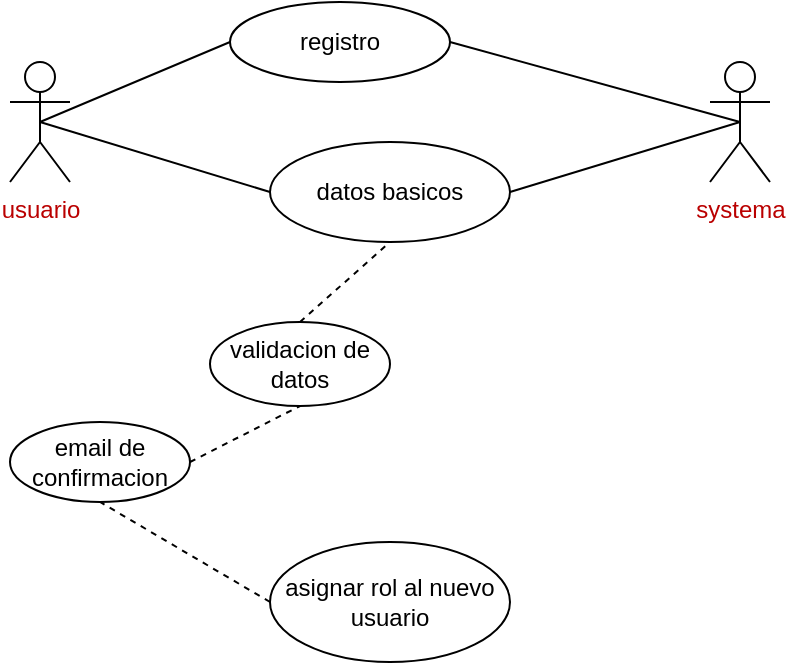 <mxfile version="13.0.9">
    <diagram id="S9dOlRM8qCqB7imWIvV7" name="Page-1">
        <mxGraphModel dx="542" dy="430" grid="1" gridSize="10" guides="1" tooltips="1" connect="1" arrows="1" fold="1" page="1" pageScale="1" pageWidth="850" pageHeight="1100" math="0" shadow="0">
            <root>
                <mxCell id="0"/>
                <mxCell id="1" parent="0"/>
                <mxCell id="2" value="&lt;font color=&quot;rgba(0, 0, 0, 0)&quot;&gt;usuario&lt;/font&gt;" style="shape=umlActor;verticalLabelPosition=bottom;labelBackgroundColor=#ffffff;verticalAlign=top;html=1;outlineConnect=0;" parent="1" vertex="1">
                    <mxGeometry x="50" y="210" width="30" height="60" as="geometry"/>
                </mxCell>
                <mxCell id="5" value="registro" style="ellipse;whiteSpace=wrap;html=1;" parent="1" vertex="1">
                    <mxGeometry x="160" y="180" width="110" height="40" as="geometry"/>
                </mxCell>
                <mxCell id="6" value="&lt;font color=&quot;rgba(0, 0, 0, 0)&quot;&gt;systema&lt;/font&gt;" style="shape=umlActor;verticalLabelPosition=bottom;labelBackgroundColor=#ffffff;verticalAlign=top;html=1;outlineConnect=0;" parent="1" vertex="1">
                    <mxGeometry x="400" y="210" width="30" height="60" as="geometry"/>
                </mxCell>
                <mxCell id="12" value="validacion de datos" style="ellipse;whiteSpace=wrap;html=1;" parent="1" vertex="1">
                    <mxGeometry x="150" y="340" width="90" height="42" as="geometry"/>
                </mxCell>
                <mxCell id="15" value="" style="endArrow=none;html=1;entryX=0;entryY=0.5;entryDx=0;entryDy=0;exitX=0.5;exitY=0.5;exitDx=0;exitDy=0;exitPerimeter=0;" parent="1" source="2" target="5" edge="1">
                    <mxGeometry width="50" height="50" relative="1" as="geometry">
                        <mxPoint x="100" y="210" as="sourcePoint"/>
                        <mxPoint x="110" y="330" as="targetPoint"/>
                    </mxGeometry>
                </mxCell>
                <mxCell id="16" value="" style="endArrow=none;html=1;entryX=0.5;entryY=0.5;entryDx=0;entryDy=0;entryPerimeter=0;exitX=1;exitY=0.5;exitDx=0;exitDy=0;" parent="1" source="5" target="6" edge="1">
                    <mxGeometry width="50" height="50" relative="1" as="geometry">
                        <mxPoint x="270" y="260" as="sourcePoint"/>
                        <mxPoint x="320" y="210" as="targetPoint"/>
                    </mxGeometry>
                </mxCell>
                <mxCell id="17" value="email de confirmacion" style="ellipse;whiteSpace=wrap;html=1;" parent="1" vertex="1">
                    <mxGeometry x="50" y="390" width="90" height="40" as="geometry"/>
                </mxCell>
                <mxCell id="18" value="" style="endArrow=none;dashed=1;html=1;entryX=0.5;entryY=1;entryDx=0;entryDy=0;exitX=1;exitY=0.5;exitDx=0;exitDy=0;" parent="1" source="17" target="12" edge="1">
                    <mxGeometry width="50" height="50" relative="1" as="geometry">
                        <mxPoint x="310" y="400" as="sourcePoint"/>
                        <mxPoint x="360" y="350" as="targetPoint"/>
                    </mxGeometry>
                </mxCell>
                <mxCell id="19" value="datos basicos" style="ellipse;whiteSpace=wrap;html=1;" vertex="1" parent="1">
                    <mxGeometry x="180" y="250" width="120" height="50" as="geometry"/>
                </mxCell>
                <mxCell id="20" value="" style="endArrow=none;dashed=1;html=1;entryX=0.5;entryY=1;entryDx=0;entryDy=0;exitX=0.5;exitY=0;exitDx=0;exitDy=0;" edge="1" parent="1" source="12" target="19">
                    <mxGeometry width="50" height="50" relative="1" as="geometry">
                        <mxPoint x="80" y="320" as="sourcePoint"/>
                        <mxPoint x="300" y="200" as="targetPoint"/>
                    </mxGeometry>
                </mxCell>
                <mxCell id="21" value="asignar rol al nuevo usuario" style="ellipse;whiteSpace=wrap;html=1;" vertex="1" parent="1">
                    <mxGeometry x="180" y="450" width="120" height="60" as="geometry"/>
                </mxCell>
                <mxCell id="22" value="" style="endArrow=none;dashed=1;html=1;entryX=0.5;entryY=1;entryDx=0;entryDy=0;exitX=0;exitY=0.5;exitDx=0;exitDy=0;" edge="1" parent="1" source="21" target="17">
                    <mxGeometry width="50" height="50" relative="1" as="geometry">
                        <mxPoint x="350" y="410" as="sourcePoint"/>
                        <mxPoint x="400" y="360" as="targetPoint"/>
                    </mxGeometry>
                </mxCell>
                <mxCell id="23" value="" style="endArrow=none;html=1;entryX=0.5;entryY=0.5;entryDx=0;entryDy=0;entryPerimeter=0;exitX=1;exitY=0.5;exitDx=0;exitDy=0;" edge="1" parent="1" source="19" target="6">
                    <mxGeometry width="50" height="50" relative="1" as="geometry">
                        <mxPoint x="340" y="360" as="sourcePoint"/>
                        <mxPoint x="390" y="310" as="targetPoint"/>
                    </mxGeometry>
                </mxCell>
                <mxCell id="24" value="" style="endArrow=none;html=1;entryX=0.5;entryY=0.5;entryDx=0;entryDy=0;entryPerimeter=0;exitX=0;exitY=0.5;exitDx=0;exitDy=0;" edge="1" parent="1" source="19" target="2">
                    <mxGeometry width="50" height="50" relative="1" as="geometry">
                        <mxPoint x="140" y="290" as="sourcePoint"/>
                        <mxPoint x="190" y="240" as="targetPoint"/>
                    </mxGeometry>
                </mxCell>
            </root>
        </mxGraphModel>
    </diagram>
</mxfile>